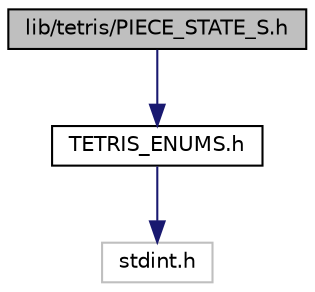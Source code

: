 digraph "lib/tetris/PIECE_STATE_S.h"
{
 // LATEX_PDF_SIZE
  edge [fontname="Helvetica",fontsize="10",labelfontname="Helvetica",labelfontsize="10"];
  node [fontname="Helvetica",fontsize="10",shape=record];
  Node1 [label="lib/tetris/PIECE_STATE_S.h",height=0.2,width=0.4,color="black", fillcolor="grey75", style="filled", fontcolor="black",tooltip="Defines the rotation states for the Tetris \"S\" piece."];
  Node1 -> Node2 [color="midnightblue",fontsize="10",style="solid",fontname="Helvetica"];
  Node2 [label="TETRIS_ENUMS.h",height=0.2,width=0.4,color="black", fillcolor="white", style="filled",URL="$TETRIS__ENUMS_8h.html",tooltip="Enumerations and structures defining Tetris piece types, rotation states, and positions."];
  Node2 -> Node3 [color="midnightblue",fontsize="10",style="solid",fontname="Helvetica"];
  Node3 [label="stdint.h",height=0.2,width=0.4,color="grey75", fillcolor="white", style="filled",tooltip=" "];
}
